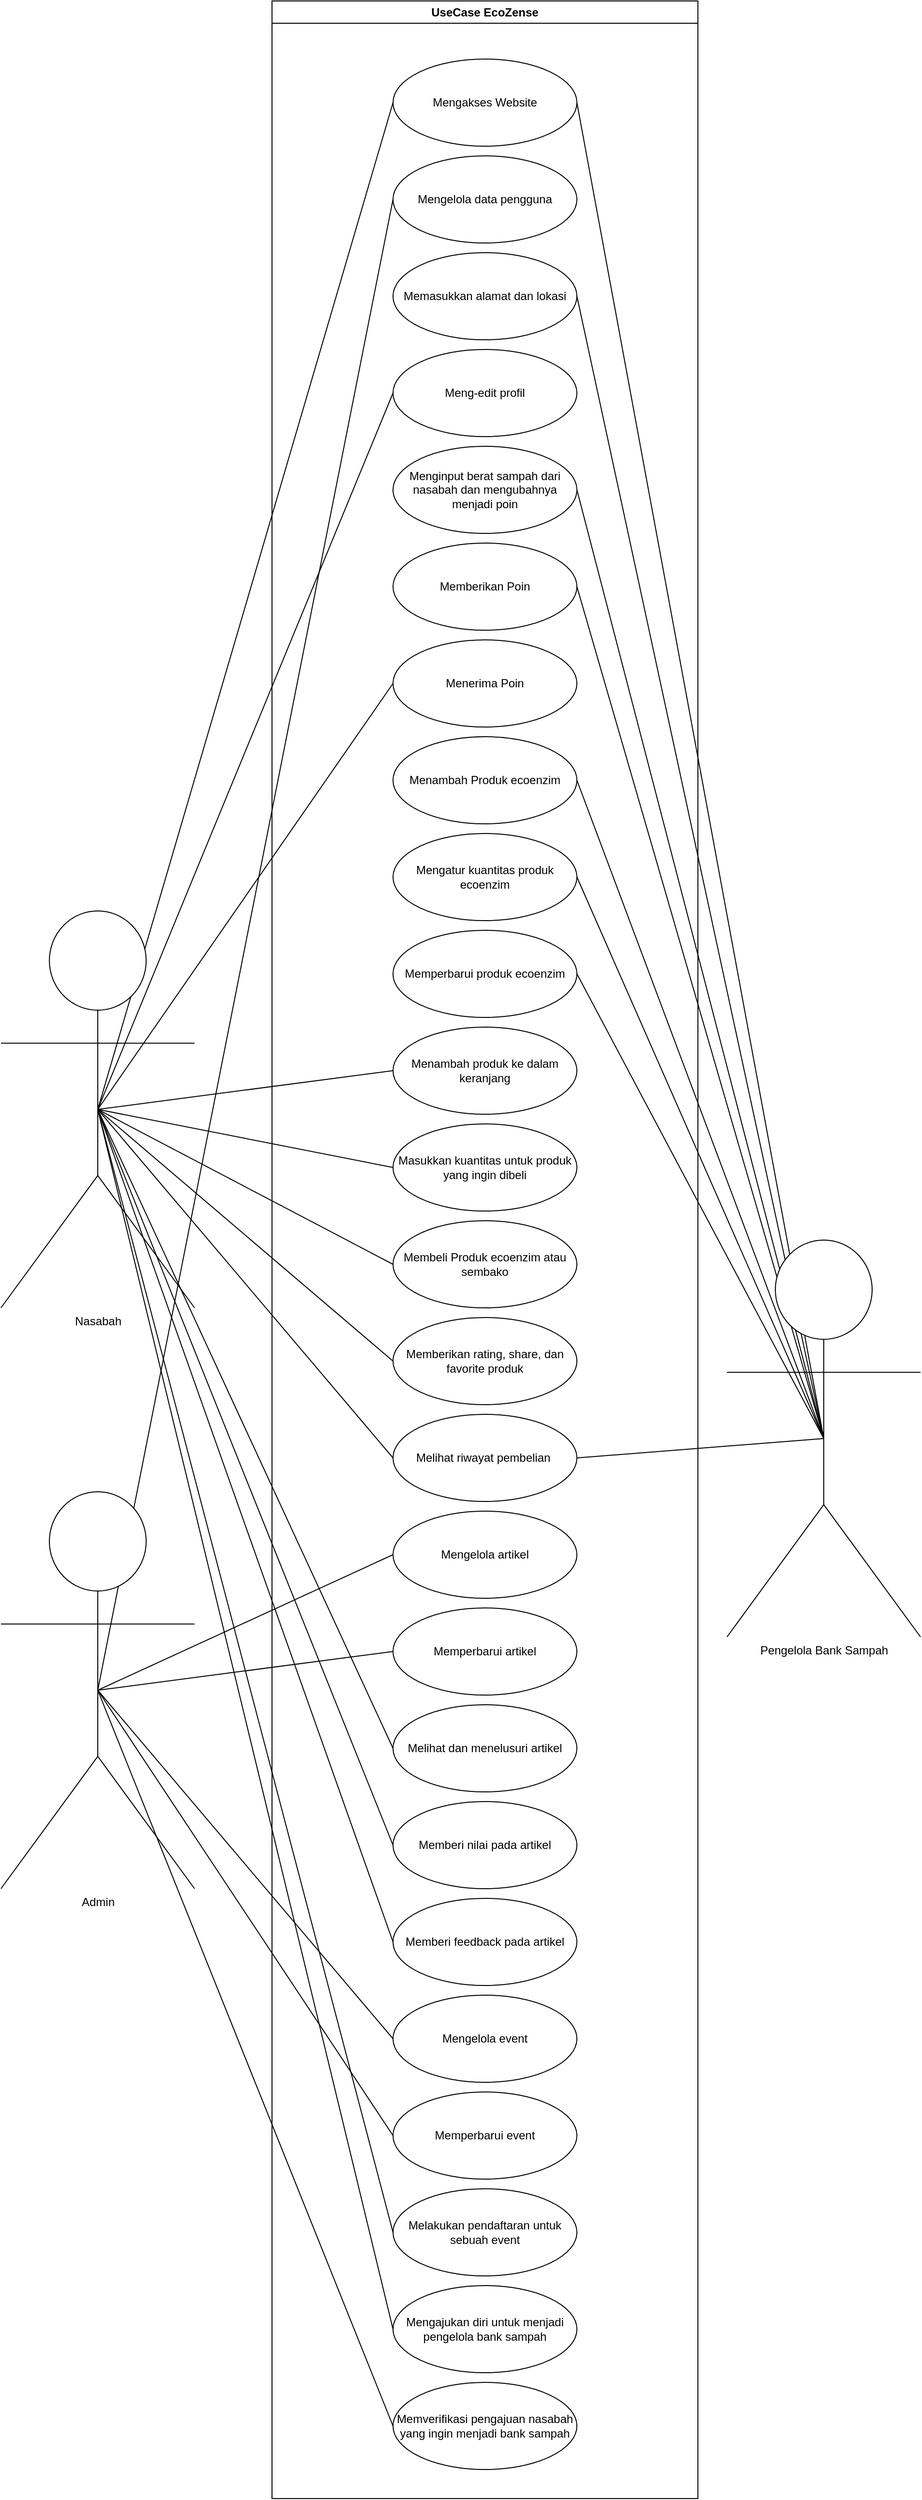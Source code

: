 <mxfile>
    <diagram name="Page-1" id="Xtl-SUwDvRu_q5ctnLeM">
        <mxGraphModel dx="1432" dy="616" grid="1" gridSize="10" guides="1" tooltips="1" connect="1" arrows="1" fold="1" page="1" pageScale="1" pageWidth="850" pageHeight="1100" math="0" shadow="0">
            <root>
                <mxCell id="0"/>
                <mxCell id="1" parent="0"/>
                <mxCell id="pIDxsMpnOHqauViMpFM2-14" style="rounded=0;orthogonalLoop=1;jettySize=auto;html=1;exitX=0.5;exitY=0.5;exitDx=0;exitDy=0;exitPerimeter=0;entryX=0;entryY=0.5;entryDx=0;entryDy=0;endArrow=none;startFill=0;" parent="1" source="pIDxsMpnOHqauViMpFM2-1" target="pIDxsMpnOHqauViMpFM2-30" edge="1">
                    <mxGeometry relative="1" as="geometry">
                        <mxPoint x="375" y="100" as="targetPoint"/>
                    </mxGeometry>
                </mxCell>
                <mxCell id="pIDxsMpnOHqauViMpFM2-33" style="edgeStyle=none;rounded=0;orthogonalLoop=1;jettySize=auto;html=1;exitX=0.5;exitY=0.5;exitDx=0;exitDy=0;exitPerimeter=0;entryX=0;entryY=0.5;entryDx=0;entryDy=0;endArrow=none;startFill=0;" parent="1" source="pIDxsMpnOHqauViMpFM2-1" target="pIDxsMpnOHqauViMpFM2-24" edge="1">
                    <mxGeometry relative="1" as="geometry"/>
                </mxCell>
                <mxCell id="pIDxsMpnOHqauViMpFM2-35" style="edgeStyle=none;rounded=0;orthogonalLoop=1;jettySize=auto;html=1;exitX=0.5;exitY=0.5;exitDx=0;exitDy=0;exitPerimeter=0;entryX=0;entryY=0.5;entryDx=0;entryDy=0;endArrow=none;startFill=0;" parent="1" source="pIDxsMpnOHqauViMpFM2-1" target="pIDxsMpnOHqauViMpFM2-12" edge="1">
                    <mxGeometry relative="1" as="geometry"/>
                </mxCell>
                <mxCell id="pIDxsMpnOHqauViMpFM2-37" style="edgeStyle=none;rounded=0;orthogonalLoop=1;jettySize=auto;html=1;exitX=0.5;exitY=0.5;exitDx=0;exitDy=0;exitPerimeter=0;entryX=0;entryY=0.5;entryDx=0;entryDy=0;endArrow=none;startFill=0;" parent="1" source="pIDxsMpnOHqauViMpFM2-1" target="pIDxsMpnOHqauViMpFM2-20" edge="1">
                    <mxGeometry relative="1" as="geometry"/>
                </mxCell>
                <mxCell id="pIDxsMpnOHqauViMpFM2-39" style="edgeStyle=none;rounded=0;orthogonalLoop=1;jettySize=auto;html=1;exitX=0.5;exitY=0.5;exitDx=0;exitDy=0;exitPerimeter=0;entryX=0;entryY=0.5;entryDx=0;entryDy=0;endArrow=none;startFill=0;" parent="1" source="pIDxsMpnOHqauViMpFM2-1" target="pIDxsMpnOHqauViMpFM2-38" edge="1">
                    <mxGeometry relative="1" as="geometry"/>
                </mxCell>
                <mxCell id="pIDxsMpnOHqauViMpFM2-43" style="edgeStyle=none;rounded=0;orthogonalLoop=1;jettySize=auto;html=1;exitX=0.5;exitY=0.5;exitDx=0;exitDy=0;exitPerimeter=0;entryX=0;entryY=0.5;entryDx=0;entryDy=0;endArrow=none;startFill=0;" parent="1" source="pIDxsMpnOHqauViMpFM2-1" target="pIDxsMpnOHqauViMpFM2-41" edge="1">
                    <mxGeometry relative="1" as="geometry"/>
                </mxCell>
                <mxCell id="pIDxsMpnOHqauViMpFM2-45" style="edgeStyle=none;rounded=0;orthogonalLoop=1;jettySize=auto;html=1;exitX=0.5;exitY=0.5;exitDx=0;exitDy=0;exitPerimeter=0;entryX=0;entryY=0.5;entryDx=0;entryDy=0;endArrow=none;startFill=0;" parent="1" source="pIDxsMpnOHqauViMpFM2-1" target="pIDxsMpnOHqauViMpFM2-44" edge="1">
                    <mxGeometry relative="1" as="geometry"/>
                </mxCell>
                <mxCell id="pIDxsMpnOHqauViMpFM2-47" style="edgeStyle=none;rounded=0;orthogonalLoop=1;jettySize=auto;html=1;exitX=0.5;exitY=0.5;exitDx=0;exitDy=0;exitPerimeter=0;entryX=0;entryY=0.5;entryDx=0;entryDy=0;endArrow=none;startFill=0;" parent="1" source="pIDxsMpnOHqauViMpFM2-1" target="pIDxsMpnOHqauViMpFM2-46" edge="1">
                    <mxGeometry relative="1" as="geometry"/>
                </mxCell>
                <mxCell id="pIDxsMpnOHqauViMpFM2-53" style="edgeStyle=none;rounded=0;orthogonalLoop=1;jettySize=auto;html=1;exitX=0.5;exitY=0.5;exitDx=0;exitDy=0;exitPerimeter=0;entryX=0;entryY=0.5;entryDx=0;entryDy=0;endArrow=none;startFill=0;" parent="1" source="pIDxsMpnOHqauViMpFM2-1" target="pIDxsMpnOHqauViMpFM2-48" edge="1">
                    <mxGeometry relative="1" as="geometry"/>
                </mxCell>
                <mxCell id="pIDxsMpnOHqauViMpFM2-54" style="edgeStyle=none;rounded=0;orthogonalLoop=1;jettySize=auto;html=1;exitX=0.5;exitY=0.5;exitDx=0;exitDy=0;exitPerimeter=0;entryX=0;entryY=0.5;entryDx=0;entryDy=0;endArrow=none;startFill=0;" parent="1" source="pIDxsMpnOHqauViMpFM2-1" target="pIDxsMpnOHqauViMpFM2-49" edge="1">
                    <mxGeometry relative="1" as="geometry"/>
                </mxCell>
                <mxCell id="pIDxsMpnOHqauViMpFM2-55" style="edgeStyle=none;rounded=0;orthogonalLoop=1;jettySize=auto;html=1;exitX=0.5;exitY=0.5;exitDx=0;exitDy=0;exitPerimeter=0;entryX=0;entryY=0.5;entryDx=0;entryDy=0;endArrow=none;startFill=0;" parent="1" source="pIDxsMpnOHqauViMpFM2-1" target="pIDxsMpnOHqauViMpFM2-52" edge="1">
                    <mxGeometry relative="1" as="geometry"/>
                </mxCell>
                <mxCell id="pIDxsMpnOHqauViMpFM2-56" style="edgeStyle=none;rounded=0;orthogonalLoop=1;jettySize=auto;html=1;exitX=0.5;exitY=0.5;exitDx=0;exitDy=0;exitPerimeter=0;entryX=0;entryY=0.5;entryDx=0;entryDy=0;endArrow=none;startFill=0;" parent="1" source="pIDxsMpnOHqauViMpFM2-1" target="pIDxsMpnOHqauViMpFM2-50" edge="1">
                    <mxGeometry relative="1" as="geometry"/>
                </mxCell>
                <mxCell id="pIDxsMpnOHqauViMpFM2-57" style="edgeStyle=none;rounded=0;orthogonalLoop=1;jettySize=auto;html=1;exitX=0.5;exitY=0.5;exitDx=0;exitDy=0;exitPerimeter=0;entryX=0;entryY=0.5;entryDx=0;entryDy=0;endArrow=none;startFill=0;" parent="1" source="pIDxsMpnOHqauViMpFM2-1" target="pIDxsMpnOHqauViMpFM2-40" edge="1">
                    <mxGeometry relative="1" as="geometry"/>
                </mxCell>
                <mxCell id="pIDxsMpnOHqauViMpFM2-1" value="Nasabah" style="shape=umlActor;verticalLabelPosition=bottom;verticalAlign=top;html=1;outlineConnect=0;" parent="1" vertex="1">
                    <mxGeometry x="-20" y="940" width="200" height="410" as="geometry"/>
                </mxCell>
                <mxCell id="pIDxsMpnOHqauViMpFM2-4" value="UseCase EcoZense" style="swimlane;whiteSpace=wrap;html=1;" parent="1" vertex="1">
                    <mxGeometry x="260" width="440" height="2580" as="geometry"/>
                </mxCell>
                <mxCell id="pIDxsMpnOHqauViMpFM2-22" value="Memberikan Poin" style="ellipse;whiteSpace=wrap;html=1;" parent="pIDxsMpnOHqauViMpFM2-4" vertex="1">
                    <mxGeometry x="125" y="560" width="190" height="90" as="geometry"/>
                </mxCell>
                <mxCell id="pIDxsMpnOHqauViMpFM2-24" value="Meng-edit profil" style="ellipse;whiteSpace=wrap;html=1;" parent="pIDxsMpnOHqauViMpFM2-4" vertex="1">
                    <mxGeometry x="125" y="360" width="190" height="90" as="geometry"/>
                </mxCell>
                <mxCell id="pIDxsMpnOHqauViMpFM2-30" value="Mengakses Website" style="ellipse;whiteSpace=wrap;html=1;" parent="pIDxsMpnOHqauViMpFM2-4" vertex="1">
                    <mxGeometry x="125" y="60" width="190" height="90" as="geometry"/>
                </mxCell>
                <mxCell id="pIDxsMpnOHqauViMpFM2-31" value="Memasukkan alamat dan lokasi" style="ellipse;whiteSpace=wrap;html=1;" parent="pIDxsMpnOHqauViMpFM2-4" vertex="1">
                    <mxGeometry x="125" y="260" width="190" height="90" as="geometry"/>
                </mxCell>
                <mxCell id="pIDxsMpnOHqauViMpFM2-74" value="Mengelola data pengguna" style="ellipse;whiteSpace=wrap;html=1;" parent="pIDxsMpnOHqauViMpFM2-4" vertex="1">
                    <mxGeometry x="125" y="160" width="190" height="90" as="geometry"/>
                </mxCell>
                <mxCell id="pIDxsMpnOHqauViMpFM2-19" value="Menambah Produk ecoenzim" style="ellipse;whiteSpace=wrap;html=1;" parent="pIDxsMpnOHqauViMpFM2-4" vertex="1">
                    <mxGeometry x="125" y="760" width="190" height="90" as="geometry"/>
                </mxCell>
                <mxCell id="pIDxsMpnOHqauViMpFM2-58" value="Mengatur kuantitas produk ecoenzim" style="ellipse;whiteSpace=wrap;html=1;" parent="pIDxsMpnOHqauViMpFM2-4" vertex="1">
                    <mxGeometry x="125" y="860" width="190" height="90" as="geometry"/>
                </mxCell>
                <mxCell id="pIDxsMpnOHqauViMpFM2-59" value="Memperbarui produk ecoenzim" style="ellipse;whiteSpace=wrap;html=1;" parent="pIDxsMpnOHqauViMpFM2-4" vertex="1">
                    <mxGeometry x="125" y="960" width="190" height="90" as="geometry"/>
                </mxCell>
                <mxCell id="pIDxsMpnOHqauViMpFM2-20" value="Membeli Produk ecoenzim atau sembako" style="ellipse;whiteSpace=wrap;html=1;" parent="pIDxsMpnOHqauViMpFM2-4" vertex="1">
                    <mxGeometry x="125" y="1260" width="190" height="90" as="geometry"/>
                </mxCell>
                <mxCell id="pIDxsMpnOHqauViMpFM2-38" value="Menambah produk ke dalam keranjang" style="ellipse;whiteSpace=wrap;html=1;" parent="pIDxsMpnOHqauViMpFM2-4" vertex="1">
                    <mxGeometry x="125" y="1060" width="190" height="90" as="geometry"/>
                </mxCell>
                <mxCell id="pIDxsMpnOHqauViMpFM2-40" value="Masukkan kuantitas untuk produk yang ingin dibeli" style="ellipse;whiteSpace=wrap;html=1;" parent="pIDxsMpnOHqauViMpFM2-4" vertex="1">
                    <mxGeometry x="125" y="1160" width="190" height="90" as="geometry"/>
                </mxCell>
                <mxCell id="pIDxsMpnOHqauViMpFM2-46" value="Melihat dan menelusuri artikel" style="ellipse;whiteSpace=wrap;html=1;" parent="pIDxsMpnOHqauViMpFM2-4" vertex="1">
                    <mxGeometry x="125" y="1760" width="190" height="90" as="geometry"/>
                </mxCell>
                <mxCell id="pIDxsMpnOHqauViMpFM2-48" value="Memberi nilai pada artikel" style="ellipse;whiteSpace=wrap;html=1;" parent="pIDxsMpnOHqauViMpFM2-4" vertex="1">
                    <mxGeometry x="125" y="1860" width="190" height="90" as="geometry"/>
                </mxCell>
                <mxCell id="pIDxsMpnOHqauViMpFM2-49" value="Memberi feedback pada artikel" style="ellipse;whiteSpace=wrap;html=1;" parent="pIDxsMpnOHqauViMpFM2-4" vertex="1">
                    <mxGeometry x="125" y="1960" width="190" height="90" as="geometry"/>
                </mxCell>
                <mxCell id="pIDxsMpnOHqauViMpFM2-50" value="Mengajukan diri untuk menjadi pengelola bank sampah" style="ellipse;whiteSpace=wrap;html=1;" parent="pIDxsMpnOHqauViMpFM2-4" vertex="1">
                    <mxGeometry x="125" y="2360" width="190" height="90" as="geometry"/>
                </mxCell>
                <mxCell id="pIDxsMpnOHqauViMpFM2-51" style="edgeStyle=none;rounded=0;orthogonalLoop=1;jettySize=auto;html=1;exitX=0;exitY=0;exitDx=0;exitDy=0;" parent="pIDxsMpnOHqauViMpFM2-4" source="pIDxsMpnOHqauViMpFM2-50" target="pIDxsMpnOHqauViMpFM2-50" edge="1">
                    <mxGeometry relative="1" as="geometry"/>
                </mxCell>
                <mxCell id="pIDxsMpnOHqauViMpFM2-68" value="Mengelola artikel" style="ellipse;whiteSpace=wrap;html=1;" parent="pIDxsMpnOHqauViMpFM2-4" vertex="1">
                    <mxGeometry x="125" y="1560" width="190" height="90" as="geometry"/>
                </mxCell>
                <mxCell id="pIDxsMpnOHqauViMpFM2-70" value="Memperbarui artikel" style="ellipse;whiteSpace=wrap;html=1;" parent="pIDxsMpnOHqauViMpFM2-4" vertex="1">
                    <mxGeometry x="125" y="1660" width="190" height="90" as="geometry"/>
                </mxCell>
                <mxCell id="pIDxsMpnOHqauViMpFM2-72" value="Memperbarui event" style="ellipse;whiteSpace=wrap;html=1;" parent="pIDxsMpnOHqauViMpFM2-4" vertex="1">
                    <mxGeometry x="125" y="2160" width="190" height="90" as="geometry"/>
                </mxCell>
                <mxCell id="pIDxsMpnOHqauViMpFM2-71" value="Mengelola event" style="ellipse;whiteSpace=wrap;html=1;" parent="pIDxsMpnOHqauViMpFM2-4" vertex="1">
                    <mxGeometry x="125" y="2060" width="190" height="90" as="geometry"/>
                </mxCell>
                <mxCell id="pIDxsMpnOHqauViMpFM2-73" value="Memverifikasi pengajuan nasabah yang ingin menjadi bank sampah" style="ellipse;whiteSpace=wrap;html=1;" parent="pIDxsMpnOHqauViMpFM2-4" vertex="1">
                    <mxGeometry x="125" y="2460" width="190" height="90" as="geometry"/>
                </mxCell>
                <mxCell id="pIDxsMpnOHqauViMpFM2-52" value="Melakukan pendaftaran untuk sebuah event" style="ellipse;whiteSpace=wrap;html=1;" parent="pIDxsMpnOHqauViMpFM2-4" vertex="1">
                    <mxGeometry x="125" y="2260" width="190" height="90" as="geometry"/>
                </mxCell>
                <mxCell id="pIDxsMpnOHqauViMpFM2-44" value="Melihat riwayat pembelian&amp;nbsp;" style="ellipse;whiteSpace=wrap;html=1;" parent="pIDxsMpnOHqauViMpFM2-4" vertex="1">
                    <mxGeometry x="125" y="1460" width="190" height="90" as="geometry"/>
                </mxCell>
                <mxCell id="pIDxsMpnOHqauViMpFM2-41" value="Memberikan rating, share, dan favorite produk" style="ellipse;whiteSpace=wrap;html=1;" parent="pIDxsMpnOHqauViMpFM2-4" vertex="1">
                    <mxGeometry x="125" y="1360" width="190" height="90" as="geometry"/>
                </mxCell>
                <mxCell id="pIDxsMpnOHqauViMpFM2-12" value="Menerima Poin" style="ellipse;whiteSpace=wrap;html=1;" parent="pIDxsMpnOHqauViMpFM2-4" vertex="1">
                    <mxGeometry x="125" y="660" width="190" height="90" as="geometry"/>
                </mxCell>
                <mxCell id="pIDxsMpnOHqauViMpFM2-60" value="Menginput berat sampah dari nasabah dan mengubahnya menjadi poin" style="ellipse;whiteSpace=wrap;html=1;" parent="pIDxsMpnOHqauViMpFM2-4" vertex="1">
                    <mxGeometry x="125" y="460" width="190" height="90" as="geometry"/>
                </mxCell>
                <mxCell id="pIDxsMpnOHqauViMpFM2-69" style="edgeStyle=none;rounded=0;orthogonalLoop=1;jettySize=auto;html=1;exitX=0.5;exitY=0.5;exitDx=0;exitDy=0;exitPerimeter=0;entryX=0;entryY=0.5;entryDx=0;entryDy=0;endArrow=none;startFill=0;" parent="1" source="pIDxsMpnOHqauViMpFM2-5" target="pIDxsMpnOHqauViMpFM2-68" edge="1">
                    <mxGeometry relative="1" as="geometry"/>
                </mxCell>
                <mxCell id="pIDxsMpnOHqauViMpFM2-77" style="edgeStyle=none;rounded=0;orthogonalLoop=1;jettySize=auto;html=1;exitX=0.5;exitY=0.5;exitDx=0;exitDy=0;exitPerimeter=0;entryX=0;entryY=0.5;entryDx=0;entryDy=0;endArrow=none;startFill=0;" parent="1" source="pIDxsMpnOHqauViMpFM2-5" target="pIDxsMpnOHqauViMpFM2-70" edge="1">
                    <mxGeometry relative="1" as="geometry"/>
                </mxCell>
                <mxCell id="pIDxsMpnOHqauViMpFM2-78" style="edgeStyle=none;rounded=0;orthogonalLoop=1;jettySize=auto;html=1;exitX=0.5;exitY=0.5;exitDx=0;exitDy=0;exitPerimeter=0;entryX=0;entryY=0.5;entryDx=0;entryDy=0;endArrow=none;startFill=0;" parent="1" source="pIDxsMpnOHqauViMpFM2-5" target="pIDxsMpnOHqauViMpFM2-71" edge="1">
                    <mxGeometry relative="1" as="geometry"/>
                </mxCell>
                <mxCell id="pIDxsMpnOHqauViMpFM2-79" style="edgeStyle=none;rounded=0;orthogonalLoop=1;jettySize=auto;html=1;exitX=0.5;exitY=0.5;exitDx=0;exitDy=0;exitPerimeter=0;entryX=0;entryY=0.5;entryDx=0;entryDy=0;endArrow=none;startFill=0;" parent="1" source="pIDxsMpnOHqauViMpFM2-5" target="pIDxsMpnOHqauViMpFM2-72" edge="1">
                    <mxGeometry relative="1" as="geometry"/>
                </mxCell>
                <mxCell id="pIDxsMpnOHqauViMpFM2-80" style="edgeStyle=none;rounded=0;orthogonalLoop=1;jettySize=auto;html=1;exitX=0.5;exitY=0.5;exitDx=0;exitDy=0;exitPerimeter=0;entryX=0;entryY=0.5;entryDx=0;entryDy=0;endArrow=none;startFill=0;" parent="1" source="pIDxsMpnOHqauViMpFM2-5" target="pIDxsMpnOHqauViMpFM2-73" edge="1">
                    <mxGeometry relative="1" as="geometry"/>
                </mxCell>
                <mxCell id="pIDxsMpnOHqauViMpFM2-81" style="edgeStyle=none;rounded=0;orthogonalLoop=1;jettySize=auto;html=1;exitX=0.5;exitY=0.5;exitDx=0;exitDy=0;exitPerimeter=0;entryX=0;entryY=0.5;entryDx=0;entryDy=0;endArrow=none;startFill=0;" parent="1" source="pIDxsMpnOHqauViMpFM2-5" target="pIDxsMpnOHqauViMpFM2-74" edge="1">
                    <mxGeometry relative="1" as="geometry"/>
                </mxCell>
                <mxCell id="pIDxsMpnOHqauViMpFM2-5" value="Admin" style="shape=umlActor;verticalLabelPosition=bottom;verticalAlign=top;html=1;outlineConnect=0;" parent="1" vertex="1">
                    <mxGeometry x="-20" y="1540" width="200" height="410" as="geometry"/>
                </mxCell>
                <mxCell id="pIDxsMpnOHqauViMpFM2-15" style="rounded=0;orthogonalLoop=1;jettySize=auto;html=1;exitX=0.5;exitY=0.5;exitDx=0;exitDy=0;exitPerimeter=0;endArrow=none;startFill=0;entryX=1;entryY=0.5;entryDx=0;entryDy=0;" parent="1" source="pIDxsMpnOHqauViMpFM2-8" target="pIDxsMpnOHqauViMpFM2-30" edge="1">
                    <mxGeometry relative="1" as="geometry">
                        <mxPoint x="475" y="100" as="targetPoint"/>
                    </mxGeometry>
                </mxCell>
                <mxCell id="pIDxsMpnOHqauViMpFM2-32" style="edgeStyle=none;rounded=0;orthogonalLoop=1;jettySize=auto;html=1;exitX=0.5;exitY=0.5;exitDx=0;exitDy=0;exitPerimeter=0;entryX=1;entryY=0.5;entryDx=0;entryDy=0;endArrow=none;startFill=0;" parent="1" source="pIDxsMpnOHqauViMpFM2-8" target="pIDxsMpnOHqauViMpFM2-31" edge="1">
                    <mxGeometry relative="1" as="geometry"/>
                </mxCell>
                <mxCell id="pIDxsMpnOHqauViMpFM2-34" style="edgeStyle=none;rounded=0;orthogonalLoop=1;jettySize=auto;html=1;exitX=0.5;exitY=0.5;exitDx=0;exitDy=0;exitPerimeter=0;entryX=1;entryY=0.5;entryDx=0;entryDy=0;endArrow=none;startFill=0;" parent="1" source="pIDxsMpnOHqauViMpFM2-8" target="pIDxsMpnOHqauViMpFM2-22" edge="1">
                    <mxGeometry relative="1" as="geometry"/>
                </mxCell>
                <mxCell id="pIDxsMpnOHqauViMpFM2-36" style="edgeStyle=none;rounded=0;orthogonalLoop=1;jettySize=auto;html=1;exitX=0.5;exitY=0.5;exitDx=0;exitDy=0;exitPerimeter=0;entryX=1;entryY=0.5;entryDx=0;entryDy=0;endArrow=none;startFill=0;" parent="1" source="pIDxsMpnOHqauViMpFM2-8" target="pIDxsMpnOHqauViMpFM2-19" edge="1">
                    <mxGeometry relative="1" as="geometry"/>
                </mxCell>
                <mxCell id="pIDxsMpnOHqauViMpFM2-63" style="edgeStyle=none;rounded=0;orthogonalLoop=1;jettySize=auto;html=1;exitX=0.5;exitY=0.5;exitDx=0;exitDy=0;exitPerimeter=0;entryX=1;entryY=0.5;entryDx=0;entryDy=0;endArrow=none;startFill=0;" parent="1" source="pIDxsMpnOHqauViMpFM2-8" target="pIDxsMpnOHqauViMpFM2-58" edge="1">
                    <mxGeometry relative="1" as="geometry"/>
                </mxCell>
                <mxCell id="pIDxsMpnOHqauViMpFM2-64" style="edgeStyle=none;rounded=0;orthogonalLoop=1;jettySize=auto;html=1;exitX=0.5;exitY=0.5;exitDx=0;exitDy=0;exitPerimeter=0;entryX=1;entryY=0.5;entryDx=0;entryDy=0;endArrow=none;startFill=0;" parent="1" source="pIDxsMpnOHqauViMpFM2-8" target="pIDxsMpnOHqauViMpFM2-59" edge="1">
                    <mxGeometry relative="1" as="geometry"/>
                </mxCell>
                <mxCell id="pIDxsMpnOHqauViMpFM2-65" style="edgeStyle=none;rounded=0;orthogonalLoop=1;jettySize=auto;html=1;exitX=0.5;exitY=0.5;exitDx=0;exitDy=0;exitPerimeter=0;entryX=1;entryY=0.5;entryDx=0;entryDy=0;endArrow=none;startFill=0;" parent="1" source="pIDxsMpnOHqauViMpFM2-8" target="pIDxsMpnOHqauViMpFM2-60" edge="1">
                    <mxGeometry relative="1" as="geometry"/>
                </mxCell>
                <mxCell id="pIDxsMpnOHqauViMpFM2-67" style="edgeStyle=none;rounded=0;orthogonalLoop=1;jettySize=auto;html=1;exitX=0.5;exitY=0.5;exitDx=0;exitDy=0;exitPerimeter=0;entryX=1;entryY=0.5;entryDx=0;entryDy=0;endArrow=none;startFill=0;" parent="1" source="pIDxsMpnOHqauViMpFM2-8" target="pIDxsMpnOHqauViMpFM2-44" edge="1">
                    <mxGeometry relative="1" as="geometry">
                        <mxPoint x="750.0" y="1595" as="targetPoint"/>
                    </mxGeometry>
                </mxCell>
                <mxCell id="pIDxsMpnOHqauViMpFM2-8" value="Pengelola Bank Sampah" style="shape=umlActor;verticalLabelPosition=bottom;verticalAlign=top;html=1;outlineConnect=0;" parent="1" vertex="1">
                    <mxGeometry x="730" y="1280" width="200" height="410" as="geometry"/>
                </mxCell>
            </root>
        </mxGraphModel>
    </diagram>
</mxfile>